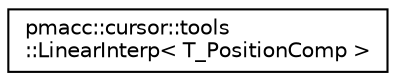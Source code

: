 digraph "Graphical Class Hierarchy"
{
 // LATEX_PDF_SIZE
  edge [fontname="Helvetica",fontsize="10",labelfontname="Helvetica",labelfontsize="10"];
  node [fontname="Helvetica",fontsize="10",shape=record];
  rankdir="LR";
  Node0 [label="pmacc::cursor::tools\l::LinearInterp\< T_PositionComp \>",height=0.2,width=0.4,color="black", fillcolor="white", style="filled",URL="$structpmacc_1_1cursor_1_1tools_1_1_linear_interp.html",tooltip="Return a cursor that does 1D, 2D or 3D, linear interpolation on input data."];
}
